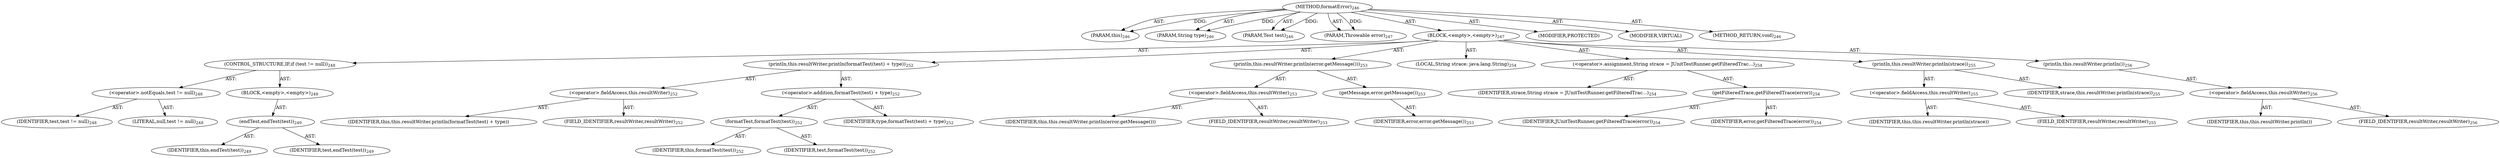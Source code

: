 digraph "formatError" {  
"111669149708" [label = <(METHOD,formatError)<SUB>246</SUB>> ]
"115964116996" [label = <(PARAM,this)<SUB>246</SUB>> ]
"115964117019" [label = <(PARAM,String type)<SUB>246</SUB>> ]
"115964117020" [label = <(PARAM,Test test)<SUB>246</SUB>> ]
"115964117021" [label = <(PARAM,Throwable error)<SUB>247</SUB>> ]
"25769803798" [label = <(BLOCK,&lt;empty&gt;,&lt;empty&gt;)<SUB>247</SUB>> ]
"47244640266" [label = <(CONTROL_STRUCTURE,IF,if (test != null))<SUB>248</SUB>> ]
"30064771181" [label = <(&lt;operator&gt;.notEquals,test != null)<SUB>248</SUB>> ]
"68719476817" [label = <(IDENTIFIER,test,test != null)<SUB>248</SUB>> ]
"90194313241" [label = <(LITERAL,null,test != null)<SUB>248</SUB>> ]
"25769803799" [label = <(BLOCK,&lt;empty&gt;,&lt;empty&gt;)<SUB>248</SUB>> ]
"30064771182" [label = <(endTest,endTest(test))<SUB>249</SUB>> ]
"68719476740" [label = <(IDENTIFIER,this,endTest(test))<SUB>249</SUB>> ]
"68719476818" [label = <(IDENTIFIER,test,endTest(test))<SUB>249</SUB>> ]
"30064771183" [label = <(println,this.resultWriter.println(formatTest(test) + type))<SUB>252</SUB>> ]
"30064771184" [label = <(&lt;operator&gt;.fieldAccess,this.resultWriter)<SUB>252</SUB>> ]
"68719476819" [label = <(IDENTIFIER,this,this.resultWriter.println(formatTest(test) + type))> ]
"55834574879" [label = <(FIELD_IDENTIFIER,resultWriter,resultWriter)<SUB>252</SUB>> ]
"30064771185" [label = <(&lt;operator&gt;.addition,formatTest(test) + type)<SUB>252</SUB>> ]
"30064771186" [label = <(formatTest,formatTest(test))<SUB>252</SUB>> ]
"68719476741" [label = <(IDENTIFIER,this,formatTest(test))<SUB>252</SUB>> ]
"68719476820" [label = <(IDENTIFIER,test,formatTest(test))<SUB>252</SUB>> ]
"68719476821" [label = <(IDENTIFIER,type,formatTest(test) + type)<SUB>252</SUB>> ]
"30064771187" [label = <(println,this.resultWriter.println(error.getMessage()))<SUB>253</SUB>> ]
"30064771188" [label = <(&lt;operator&gt;.fieldAccess,this.resultWriter)<SUB>253</SUB>> ]
"68719476822" [label = <(IDENTIFIER,this,this.resultWriter.println(error.getMessage()))> ]
"55834574880" [label = <(FIELD_IDENTIFIER,resultWriter,resultWriter)<SUB>253</SUB>> ]
"30064771189" [label = <(getMessage,error.getMessage())<SUB>253</SUB>> ]
"68719476823" [label = <(IDENTIFIER,error,error.getMessage())<SUB>253</SUB>> ]
"94489280514" [label = <(LOCAL,String strace: java.lang.String)<SUB>254</SUB>> ]
"30064771190" [label = <(&lt;operator&gt;.assignment,String strace = JUnitTestRunner.getFilteredTrac...)<SUB>254</SUB>> ]
"68719476824" [label = <(IDENTIFIER,strace,String strace = JUnitTestRunner.getFilteredTrac...)<SUB>254</SUB>> ]
"30064771191" [label = <(getFilteredTrace,getFilteredTrace(error))<SUB>254</SUB>> ]
"68719476825" [label = <(IDENTIFIER,JUnitTestRunner,getFilteredTrace(error))<SUB>254</SUB>> ]
"68719476826" [label = <(IDENTIFIER,error,getFilteredTrace(error))<SUB>254</SUB>> ]
"30064771192" [label = <(println,this.resultWriter.println(strace))<SUB>255</SUB>> ]
"30064771193" [label = <(&lt;operator&gt;.fieldAccess,this.resultWriter)<SUB>255</SUB>> ]
"68719476827" [label = <(IDENTIFIER,this,this.resultWriter.println(strace))> ]
"55834574881" [label = <(FIELD_IDENTIFIER,resultWriter,resultWriter)<SUB>255</SUB>> ]
"68719476828" [label = <(IDENTIFIER,strace,this.resultWriter.println(strace))<SUB>255</SUB>> ]
"30064771194" [label = <(println,this.resultWriter.println())<SUB>256</SUB>> ]
"30064771195" [label = <(&lt;operator&gt;.fieldAccess,this.resultWriter)<SUB>256</SUB>> ]
"68719476829" [label = <(IDENTIFIER,this,this.resultWriter.println())> ]
"55834574882" [label = <(FIELD_IDENTIFIER,resultWriter,resultWriter)<SUB>256</SUB>> ]
"133143986207" [label = <(MODIFIER,PROTECTED)> ]
"133143986208" [label = <(MODIFIER,VIRTUAL)> ]
"128849018892" [label = <(METHOD_RETURN,void)<SUB>246</SUB>> ]
  "111669149708" -> "115964116996"  [ label = "AST: "] 
  "111669149708" -> "115964117019"  [ label = "AST: "] 
  "111669149708" -> "115964117020"  [ label = "AST: "] 
  "111669149708" -> "115964117021"  [ label = "AST: "] 
  "111669149708" -> "25769803798"  [ label = "AST: "] 
  "111669149708" -> "133143986207"  [ label = "AST: "] 
  "111669149708" -> "133143986208"  [ label = "AST: "] 
  "111669149708" -> "128849018892"  [ label = "AST: "] 
  "25769803798" -> "47244640266"  [ label = "AST: "] 
  "25769803798" -> "30064771183"  [ label = "AST: "] 
  "25769803798" -> "30064771187"  [ label = "AST: "] 
  "25769803798" -> "94489280514"  [ label = "AST: "] 
  "25769803798" -> "30064771190"  [ label = "AST: "] 
  "25769803798" -> "30064771192"  [ label = "AST: "] 
  "25769803798" -> "30064771194"  [ label = "AST: "] 
  "47244640266" -> "30064771181"  [ label = "AST: "] 
  "47244640266" -> "25769803799"  [ label = "AST: "] 
  "30064771181" -> "68719476817"  [ label = "AST: "] 
  "30064771181" -> "90194313241"  [ label = "AST: "] 
  "25769803799" -> "30064771182"  [ label = "AST: "] 
  "30064771182" -> "68719476740"  [ label = "AST: "] 
  "30064771182" -> "68719476818"  [ label = "AST: "] 
  "30064771183" -> "30064771184"  [ label = "AST: "] 
  "30064771183" -> "30064771185"  [ label = "AST: "] 
  "30064771184" -> "68719476819"  [ label = "AST: "] 
  "30064771184" -> "55834574879"  [ label = "AST: "] 
  "30064771185" -> "30064771186"  [ label = "AST: "] 
  "30064771185" -> "68719476821"  [ label = "AST: "] 
  "30064771186" -> "68719476741"  [ label = "AST: "] 
  "30064771186" -> "68719476820"  [ label = "AST: "] 
  "30064771187" -> "30064771188"  [ label = "AST: "] 
  "30064771187" -> "30064771189"  [ label = "AST: "] 
  "30064771188" -> "68719476822"  [ label = "AST: "] 
  "30064771188" -> "55834574880"  [ label = "AST: "] 
  "30064771189" -> "68719476823"  [ label = "AST: "] 
  "30064771190" -> "68719476824"  [ label = "AST: "] 
  "30064771190" -> "30064771191"  [ label = "AST: "] 
  "30064771191" -> "68719476825"  [ label = "AST: "] 
  "30064771191" -> "68719476826"  [ label = "AST: "] 
  "30064771192" -> "30064771193"  [ label = "AST: "] 
  "30064771192" -> "68719476828"  [ label = "AST: "] 
  "30064771193" -> "68719476827"  [ label = "AST: "] 
  "30064771193" -> "55834574881"  [ label = "AST: "] 
  "30064771194" -> "30064771195"  [ label = "AST: "] 
  "30064771195" -> "68719476829"  [ label = "AST: "] 
  "30064771195" -> "55834574882"  [ label = "AST: "] 
  "111669149708" -> "115964116996"  [ label = "DDG: "] 
  "111669149708" -> "115964117019"  [ label = "DDG: "] 
  "111669149708" -> "115964117020"  [ label = "DDG: "] 
  "111669149708" -> "115964117021"  [ label = "DDG: "] 
}
